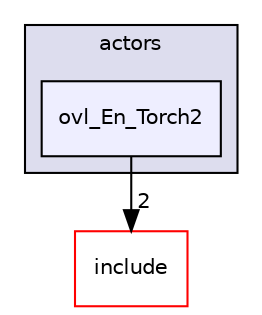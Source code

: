 digraph "src/overlays/actors/ovl_En_Torch2" {
  compound=true
  node [ fontsize="10", fontname="Helvetica"];
  edge [ labelfontsize="10", labelfontname="Helvetica"];
  subgraph clusterdir_e93473484be31ce7bcb356bd643a22f8 {
    graph [ bgcolor="#ddddee", pencolor="black", label="actors" fontname="Helvetica", fontsize="10", URL="dir_e93473484be31ce7bcb356bd643a22f8.html"]
  dir_d685d24dc0c21b9a09d7a57480b039d5 [shape=box, label="ovl_En_Torch2", style="filled", fillcolor="#eeeeff", pencolor="black", URL="dir_d685d24dc0c21b9a09d7a57480b039d5.html"];
  }
  dir_d44c64559bbebec7f509842c48db8b23 [shape=box label="include" fillcolor="white" style="filled" color="red" URL="dir_d44c64559bbebec7f509842c48db8b23.html"];
  dir_d685d24dc0c21b9a09d7a57480b039d5->dir_d44c64559bbebec7f509842c48db8b23 [headlabel="2", labeldistance=1.5 headhref="dir_000364_000000.html"];
}
